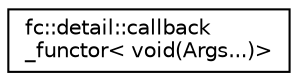 digraph "Graphical Class Hierarchy"
{
  edge [fontname="Helvetica",fontsize="10",labelfontname="Helvetica",labelfontsize="10"];
  node [fontname="Helvetica",fontsize="10",shape=record];
  rankdir="LR";
  Node0 [label="fc::detail::callback\l_functor\< void(Args...)\>",height=0.2,width=0.4,color="black", fillcolor="white", style="filled",URL="$classfc_1_1detail_1_1callback__functor_3_01void_07_args_8_8_8_08_4.html"];
}
